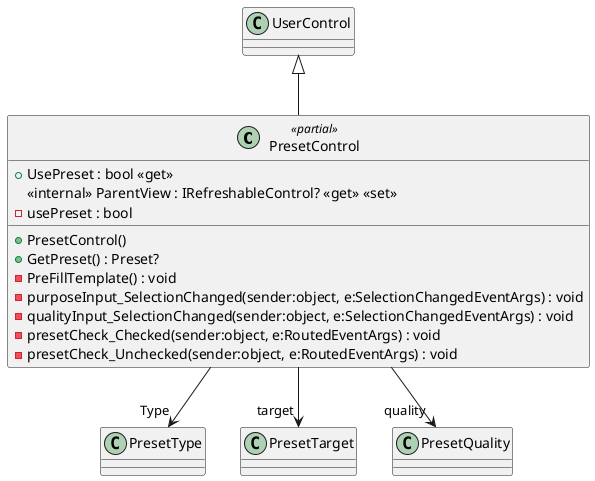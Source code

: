 @startuml
class PresetControl <<partial>> {
    + UsePreset : bool <<get>>
    <<internal>> ParentView : IRefreshableControl? <<get>> <<set>>
    - usePreset : bool
    + PresetControl()
    + GetPreset() : Preset?
    - PreFillTemplate() : void
    - purposeInput_SelectionChanged(sender:object, e:SelectionChangedEventArgs) : void
    - qualityInput_SelectionChanged(sender:object, e:SelectionChangedEventArgs) : void
    - presetCheck_Checked(sender:object, e:RoutedEventArgs) : void
    - presetCheck_Unchecked(sender:object, e:RoutedEventArgs) : void
}
UserControl <|-- PresetControl
PresetControl --> "Type" PresetType
PresetControl --> "target" PresetTarget
PresetControl --> "quality" PresetQuality
@enduml

